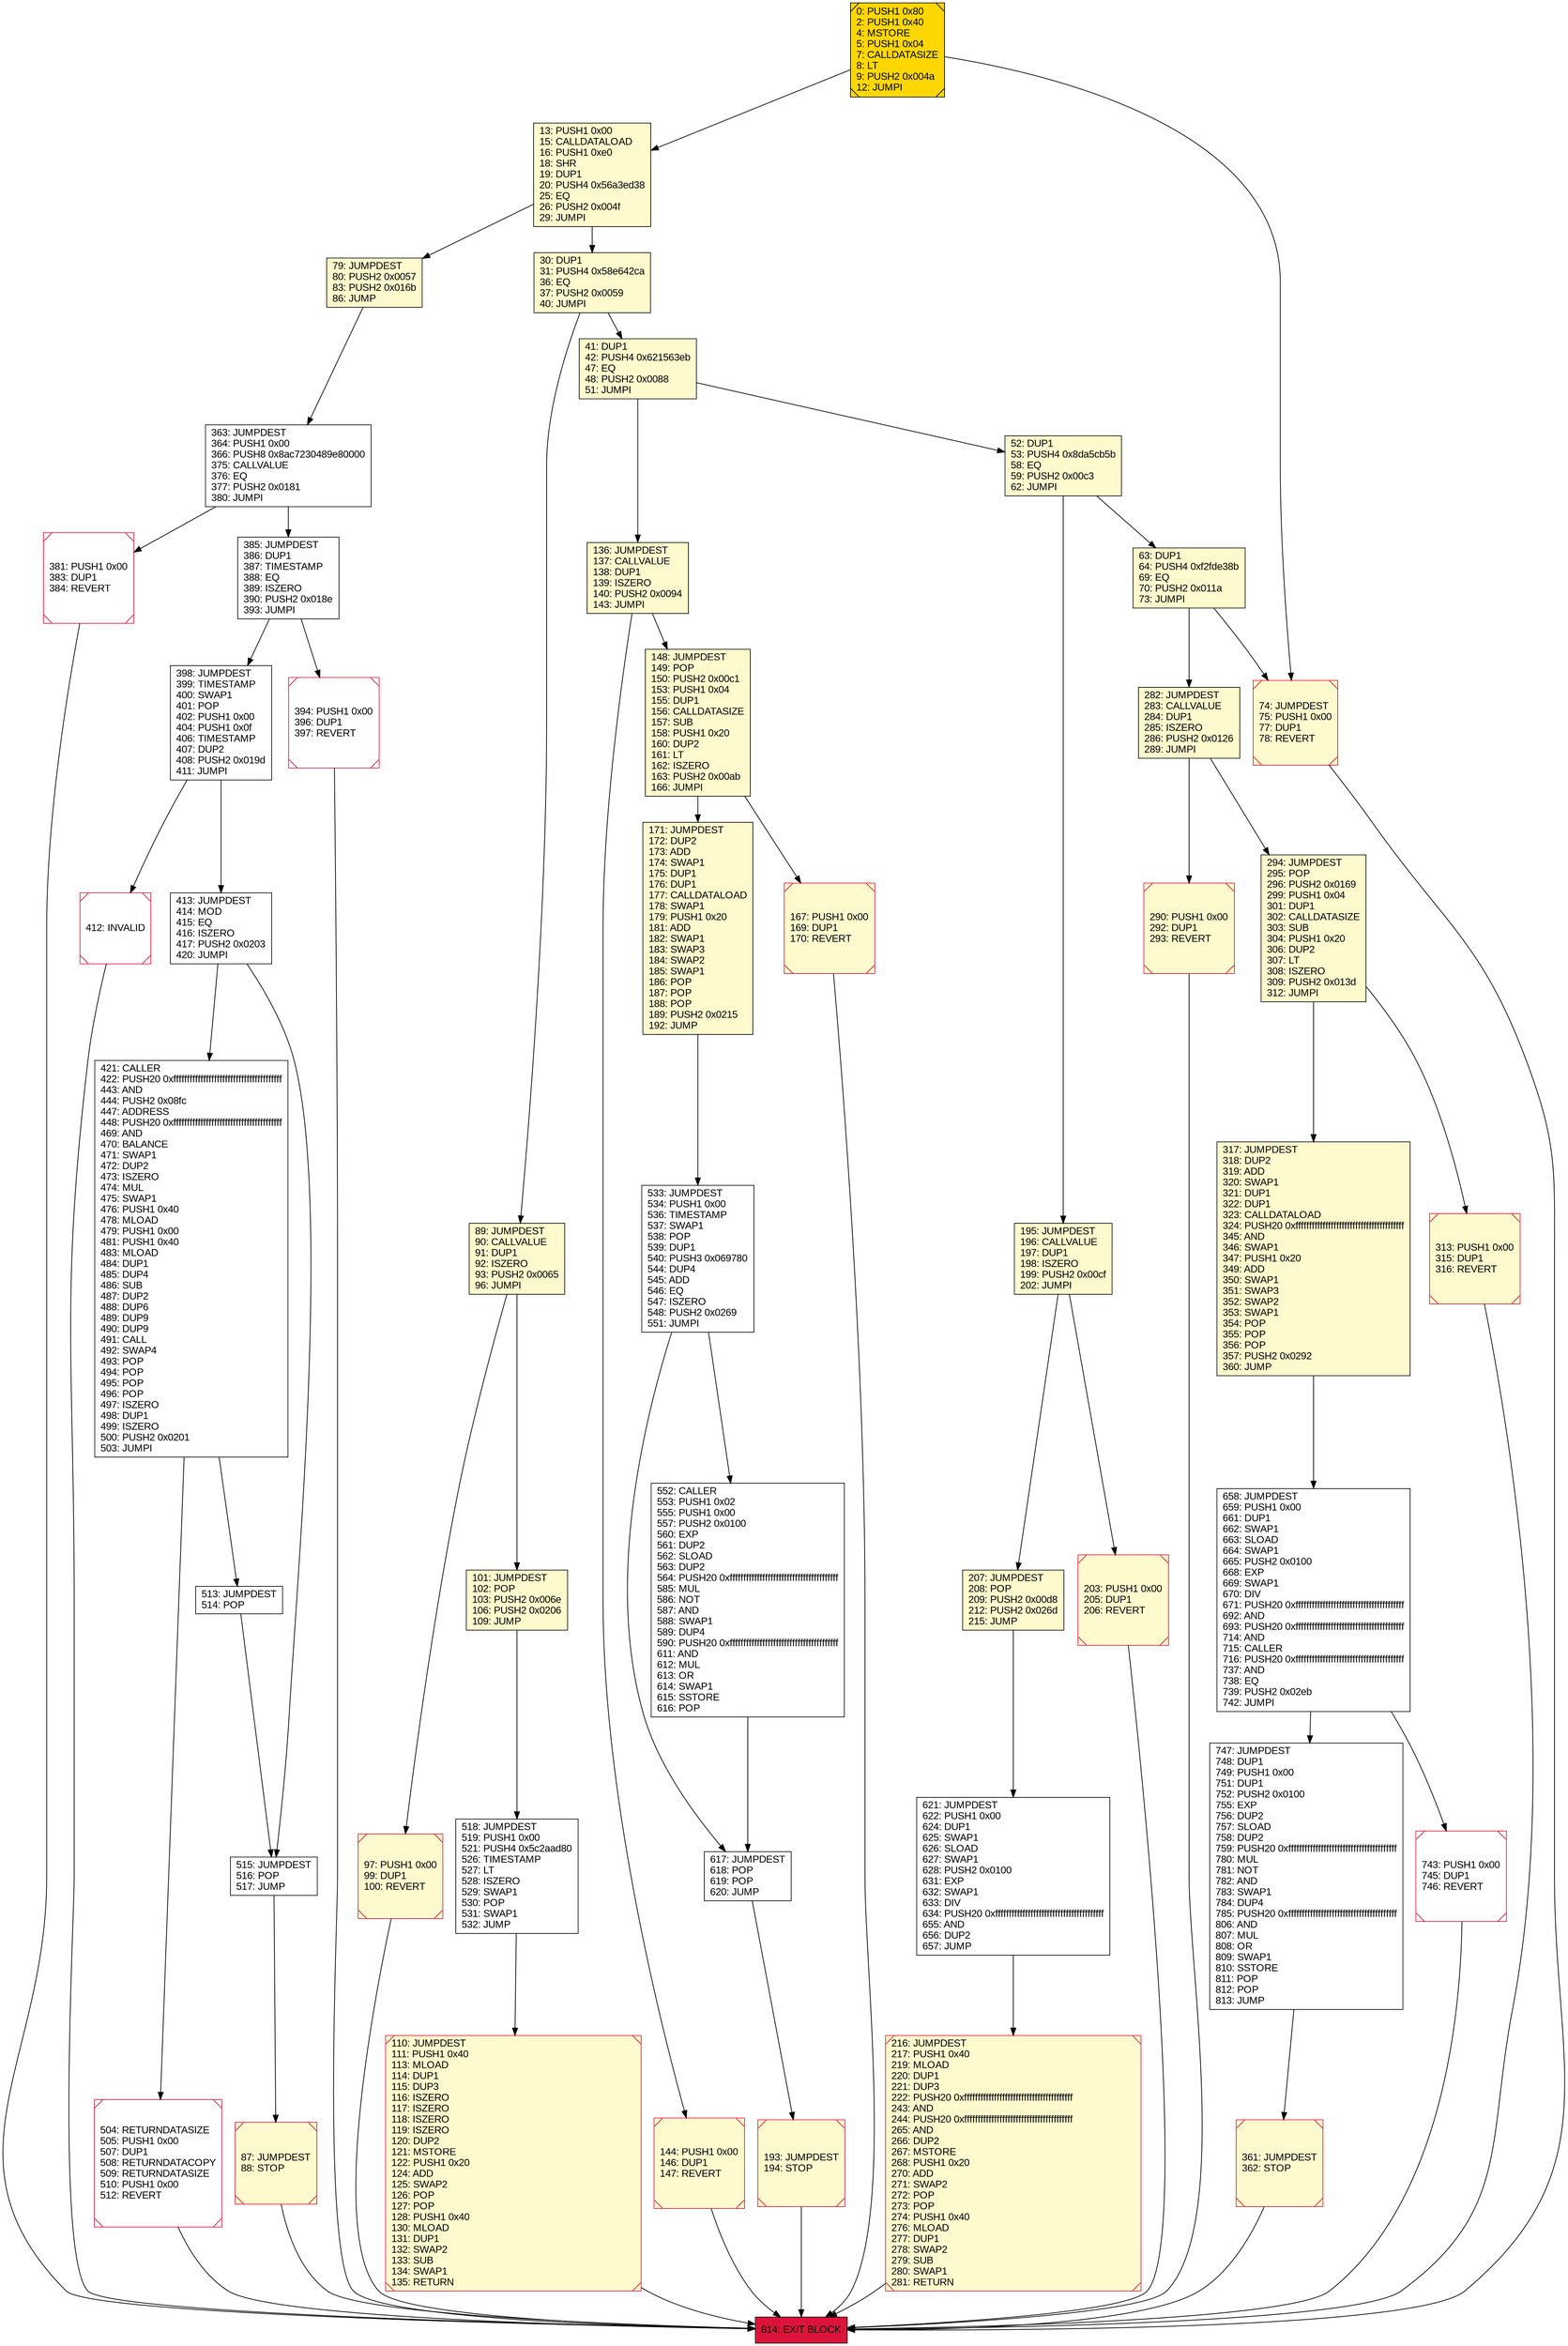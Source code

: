 digraph G {
bgcolor=transparent rankdir=UD;
node [shape=box style=filled color=black fillcolor=white fontname=arial fontcolor=black];
290 [label="290: PUSH1 0x00\l292: DUP1\l293: REVERT\l" fillcolor=lemonchiffon shape=Msquare color=crimson ];
167 [label="167: PUSH1 0x00\l169: DUP1\l170: REVERT\l" fillcolor=lemonchiffon shape=Msquare color=crimson ];
41 [label="41: DUP1\l42: PUSH4 0x621563eb\l47: EQ\l48: PUSH2 0x0088\l51: JUMPI\l" fillcolor=lemonchiffon ];
413 [label="413: JUMPDEST\l414: MOD\l415: EQ\l416: ISZERO\l417: PUSH2 0x0203\l420: JUMPI\l" ];
216 [label="216: JUMPDEST\l217: PUSH1 0x40\l219: MLOAD\l220: DUP1\l221: DUP3\l222: PUSH20 0xffffffffffffffffffffffffffffffffffffffff\l243: AND\l244: PUSH20 0xffffffffffffffffffffffffffffffffffffffff\l265: AND\l266: DUP2\l267: MSTORE\l268: PUSH1 0x20\l270: ADD\l271: SWAP2\l272: POP\l273: POP\l274: PUSH1 0x40\l276: MLOAD\l277: DUP1\l278: SWAP2\l279: SUB\l280: SWAP1\l281: RETURN\l" fillcolor=lemonchiffon shape=Msquare color=crimson ];
317 [label="317: JUMPDEST\l318: DUP2\l319: ADD\l320: SWAP1\l321: DUP1\l322: DUP1\l323: CALLDATALOAD\l324: PUSH20 0xffffffffffffffffffffffffffffffffffffffff\l345: AND\l346: SWAP1\l347: PUSH1 0x20\l349: ADD\l350: SWAP1\l351: SWAP3\l352: SWAP2\l353: SWAP1\l354: POP\l355: POP\l356: POP\l357: PUSH2 0x0292\l360: JUMP\l" fillcolor=lemonchiffon ];
148 [label="148: JUMPDEST\l149: POP\l150: PUSH2 0x00c1\l153: PUSH1 0x04\l155: DUP1\l156: CALLDATASIZE\l157: SUB\l158: PUSH1 0x20\l160: DUP2\l161: LT\l162: ISZERO\l163: PUSH2 0x00ab\l166: JUMPI\l" fillcolor=lemonchiffon ];
518 [label="518: JUMPDEST\l519: PUSH1 0x00\l521: PUSH4 0x5c2aad80\l526: TIMESTAMP\l527: LT\l528: ISZERO\l529: SWAP1\l530: POP\l531: SWAP1\l532: JUMP\l" ];
747 [label="747: JUMPDEST\l748: DUP1\l749: PUSH1 0x00\l751: DUP1\l752: PUSH2 0x0100\l755: EXP\l756: DUP2\l757: SLOAD\l758: DUP2\l759: PUSH20 0xffffffffffffffffffffffffffffffffffffffff\l780: MUL\l781: NOT\l782: AND\l783: SWAP1\l784: DUP4\l785: PUSH20 0xffffffffffffffffffffffffffffffffffffffff\l806: AND\l807: MUL\l808: OR\l809: SWAP1\l810: SSTORE\l811: POP\l812: POP\l813: JUMP\l" ];
207 [label="207: JUMPDEST\l208: POP\l209: PUSH2 0x00d8\l212: PUSH2 0x026d\l215: JUMP\l" fillcolor=lemonchiffon ];
171 [label="171: JUMPDEST\l172: DUP2\l173: ADD\l174: SWAP1\l175: DUP1\l176: DUP1\l177: CALLDATALOAD\l178: SWAP1\l179: PUSH1 0x20\l181: ADD\l182: SWAP1\l183: SWAP3\l184: SWAP2\l185: SWAP1\l186: POP\l187: POP\l188: POP\l189: PUSH2 0x0215\l192: JUMP\l" fillcolor=lemonchiffon ];
313 [label="313: PUSH1 0x00\l315: DUP1\l316: REVERT\l" fillcolor=lemonchiffon shape=Msquare color=crimson ];
617 [label="617: JUMPDEST\l618: POP\l619: POP\l620: JUMP\l" ];
412 [label="412: INVALID\l" shape=Msquare color=crimson ];
515 [label="515: JUMPDEST\l516: POP\l517: JUMP\l" ];
136 [label="136: JUMPDEST\l137: CALLVALUE\l138: DUP1\l139: ISZERO\l140: PUSH2 0x0094\l143: JUMPI\l" fillcolor=lemonchiffon ];
394 [label="394: PUSH1 0x00\l396: DUP1\l397: REVERT\l" shape=Msquare color=crimson ];
814 [label="814: EXIT BLOCK\l" fillcolor=crimson ];
513 [label="513: JUMPDEST\l514: POP\l" ];
144 [label="144: PUSH1 0x00\l146: DUP1\l147: REVERT\l" fillcolor=lemonchiffon shape=Msquare color=crimson ];
533 [label="533: JUMPDEST\l534: PUSH1 0x00\l536: TIMESTAMP\l537: SWAP1\l538: POP\l539: DUP1\l540: PUSH3 0x069780\l544: DUP4\l545: ADD\l546: EQ\l547: ISZERO\l548: PUSH2 0x0269\l551: JUMPI\l" ];
385 [label="385: JUMPDEST\l386: DUP1\l387: TIMESTAMP\l388: EQ\l389: ISZERO\l390: PUSH2 0x018e\l393: JUMPI\l" ];
63 [label="63: DUP1\l64: PUSH4 0xf2fde38b\l69: EQ\l70: PUSH2 0x011a\l73: JUMPI\l" fillcolor=lemonchiffon ];
52 [label="52: DUP1\l53: PUSH4 0x8da5cb5b\l58: EQ\l59: PUSH2 0x00c3\l62: JUMPI\l" fillcolor=lemonchiffon ];
97 [label="97: PUSH1 0x00\l99: DUP1\l100: REVERT\l" fillcolor=lemonchiffon shape=Msquare color=crimson ];
87 [label="87: JUMPDEST\l88: STOP\l" fillcolor=lemonchiffon shape=Msquare color=crimson ];
743 [label="743: PUSH1 0x00\l745: DUP1\l746: REVERT\l" shape=Msquare color=crimson ];
30 [label="30: DUP1\l31: PUSH4 0x58e642ca\l36: EQ\l37: PUSH2 0x0059\l40: JUMPI\l" fillcolor=lemonchiffon ];
195 [label="195: JUMPDEST\l196: CALLVALUE\l197: DUP1\l198: ISZERO\l199: PUSH2 0x00cf\l202: JUMPI\l" fillcolor=lemonchiffon ];
658 [label="658: JUMPDEST\l659: PUSH1 0x00\l661: DUP1\l662: SWAP1\l663: SLOAD\l664: SWAP1\l665: PUSH2 0x0100\l668: EXP\l669: SWAP1\l670: DIV\l671: PUSH20 0xffffffffffffffffffffffffffffffffffffffff\l692: AND\l693: PUSH20 0xffffffffffffffffffffffffffffffffffffffff\l714: AND\l715: CALLER\l716: PUSH20 0xffffffffffffffffffffffffffffffffffffffff\l737: AND\l738: EQ\l739: PUSH2 0x02eb\l742: JUMPI\l" ];
294 [label="294: JUMPDEST\l295: POP\l296: PUSH2 0x0169\l299: PUSH1 0x04\l301: DUP1\l302: CALLDATASIZE\l303: SUB\l304: PUSH1 0x20\l306: DUP2\l307: LT\l308: ISZERO\l309: PUSH2 0x013d\l312: JUMPI\l" fillcolor=lemonchiffon ];
282 [label="282: JUMPDEST\l283: CALLVALUE\l284: DUP1\l285: ISZERO\l286: PUSH2 0x0126\l289: JUMPI\l" fillcolor=lemonchiffon ];
74 [label="74: JUMPDEST\l75: PUSH1 0x00\l77: DUP1\l78: REVERT\l" fillcolor=lemonchiffon shape=Msquare color=crimson ];
79 [label="79: JUMPDEST\l80: PUSH2 0x0057\l83: PUSH2 0x016b\l86: JUMP\l" fillcolor=lemonchiffon ];
110 [label="110: JUMPDEST\l111: PUSH1 0x40\l113: MLOAD\l114: DUP1\l115: DUP3\l116: ISZERO\l117: ISZERO\l118: ISZERO\l119: ISZERO\l120: DUP2\l121: MSTORE\l122: PUSH1 0x20\l124: ADD\l125: SWAP2\l126: POP\l127: POP\l128: PUSH1 0x40\l130: MLOAD\l131: DUP1\l132: SWAP2\l133: SUB\l134: SWAP1\l135: RETURN\l" fillcolor=lemonchiffon shape=Msquare color=crimson ];
89 [label="89: JUMPDEST\l90: CALLVALUE\l91: DUP1\l92: ISZERO\l93: PUSH2 0x0065\l96: JUMPI\l" fillcolor=lemonchiffon ];
193 [label="193: JUMPDEST\l194: STOP\l" fillcolor=lemonchiffon shape=Msquare color=crimson ];
621 [label="621: JUMPDEST\l622: PUSH1 0x00\l624: DUP1\l625: SWAP1\l626: SLOAD\l627: SWAP1\l628: PUSH2 0x0100\l631: EXP\l632: SWAP1\l633: DIV\l634: PUSH20 0xffffffffffffffffffffffffffffffffffffffff\l655: AND\l656: DUP2\l657: JUMP\l" ];
381 [label="381: PUSH1 0x00\l383: DUP1\l384: REVERT\l" shape=Msquare color=crimson ];
398 [label="398: JUMPDEST\l399: TIMESTAMP\l400: SWAP1\l401: POP\l402: PUSH1 0x00\l404: PUSH1 0x0f\l406: TIMESTAMP\l407: DUP2\l408: PUSH2 0x019d\l411: JUMPI\l" ];
552 [label="552: CALLER\l553: PUSH1 0x02\l555: PUSH1 0x00\l557: PUSH2 0x0100\l560: EXP\l561: DUP2\l562: SLOAD\l563: DUP2\l564: PUSH20 0xffffffffffffffffffffffffffffffffffffffff\l585: MUL\l586: NOT\l587: AND\l588: SWAP1\l589: DUP4\l590: PUSH20 0xffffffffffffffffffffffffffffffffffffffff\l611: AND\l612: MUL\l613: OR\l614: SWAP1\l615: SSTORE\l616: POP\l" ];
504 [label="504: RETURNDATASIZE\l505: PUSH1 0x00\l507: DUP1\l508: RETURNDATACOPY\l509: RETURNDATASIZE\l510: PUSH1 0x00\l512: REVERT\l" shape=Msquare color=crimson ];
363 [label="363: JUMPDEST\l364: PUSH1 0x00\l366: PUSH8 0x8ac7230489e80000\l375: CALLVALUE\l376: EQ\l377: PUSH2 0x0181\l380: JUMPI\l" ];
421 [label="421: CALLER\l422: PUSH20 0xffffffffffffffffffffffffffffffffffffffff\l443: AND\l444: PUSH2 0x08fc\l447: ADDRESS\l448: PUSH20 0xffffffffffffffffffffffffffffffffffffffff\l469: AND\l470: BALANCE\l471: SWAP1\l472: DUP2\l473: ISZERO\l474: MUL\l475: SWAP1\l476: PUSH1 0x40\l478: MLOAD\l479: PUSH1 0x00\l481: PUSH1 0x40\l483: MLOAD\l484: DUP1\l485: DUP4\l486: SUB\l487: DUP2\l488: DUP6\l489: DUP9\l490: DUP9\l491: CALL\l492: SWAP4\l493: POP\l494: POP\l495: POP\l496: POP\l497: ISZERO\l498: DUP1\l499: ISZERO\l500: PUSH2 0x0201\l503: JUMPI\l" ];
203 [label="203: PUSH1 0x00\l205: DUP1\l206: REVERT\l" fillcolor=lemonchiffon shape=Msquare color=crimson ];
0 [label="0: PUSH1 0x80\l2: PUSH1 0x40\l4: MSTORE\l5: PUSH1 0x04\l7: CALLDATASIZE\l8: LT\l9: PUSH2 0x004a\l12: JUMPI\l" fillcolor=lemonchiffon shape=Msquare fillcolor=gold ];
13 [label="13: PUSH1 0x00\l15: CALLDATALOAD\l16: PUSH1 0xe0\l18: SHR\l19: DUP1\l20: PUSH4 0x56a3ed38\l25: EQ\l26: PUSH2 0x004f\l29: JUMPI\l" fillcolor=lemonchiffon ];
361 [label="361: JUMPDEST\l362: STOP\l" fillcolor=lemonchiffon shape=Msquare color=crimson ];
101 [label="101: JUMPDEST\l102: POP\l103: PUSH2 0x006e\l106: PUSH2 0x0206\l109: JUMP\l" fillcolor=lemonchiffon ];
282 -> 294;
394 -> 814;
52 -> 63;
148 -> 167;
421 -> 504;
0 -> 13;
412 -> 814;
658 -> 743;
533 -> 617;
89 -> 97;
513 -> 515;
136 -> 144;
148 -> 171;
30 -> 89;
144 -> 814;
385 -> 394;
41 -> 136;
195 -> 203;
216 -> 814;
136 -> 148;
167 -> 814;
13 -> 79;
171 -> 533;
413 -> 515;
89 -> 101;
290 -> 814;
13 -> 30;
79 -> 363;
313 -> 814;
0 -> 74;
41 -> 52;
363 -> 381;
518 -> 110;
203 -> 814;
317 -> 658;
294 -> 317;
207 -> 621;
282 -> 290;
504 -> 814;
30 -> 41;
621 -> 216;
294 -> 313;
361 -> 814;
363 -> 385;
398 -> 413;
421 -> 513;
658 -> 747;
195 -> 207;
74 -> 814;
413 -> 421;
515 -> 87;
743 -> 814;
385 -> 398;
87 -> 814;
533 -> 552;
97 -> 814;
747 -> 361;
101 -> 518;
381 -> 814;
52 -> 195;
617 -> 193;
63 -> 282;
63 -> 74;
193 -> 814;
110 -> 814;
552 -> 617;
398 -> 412;
}